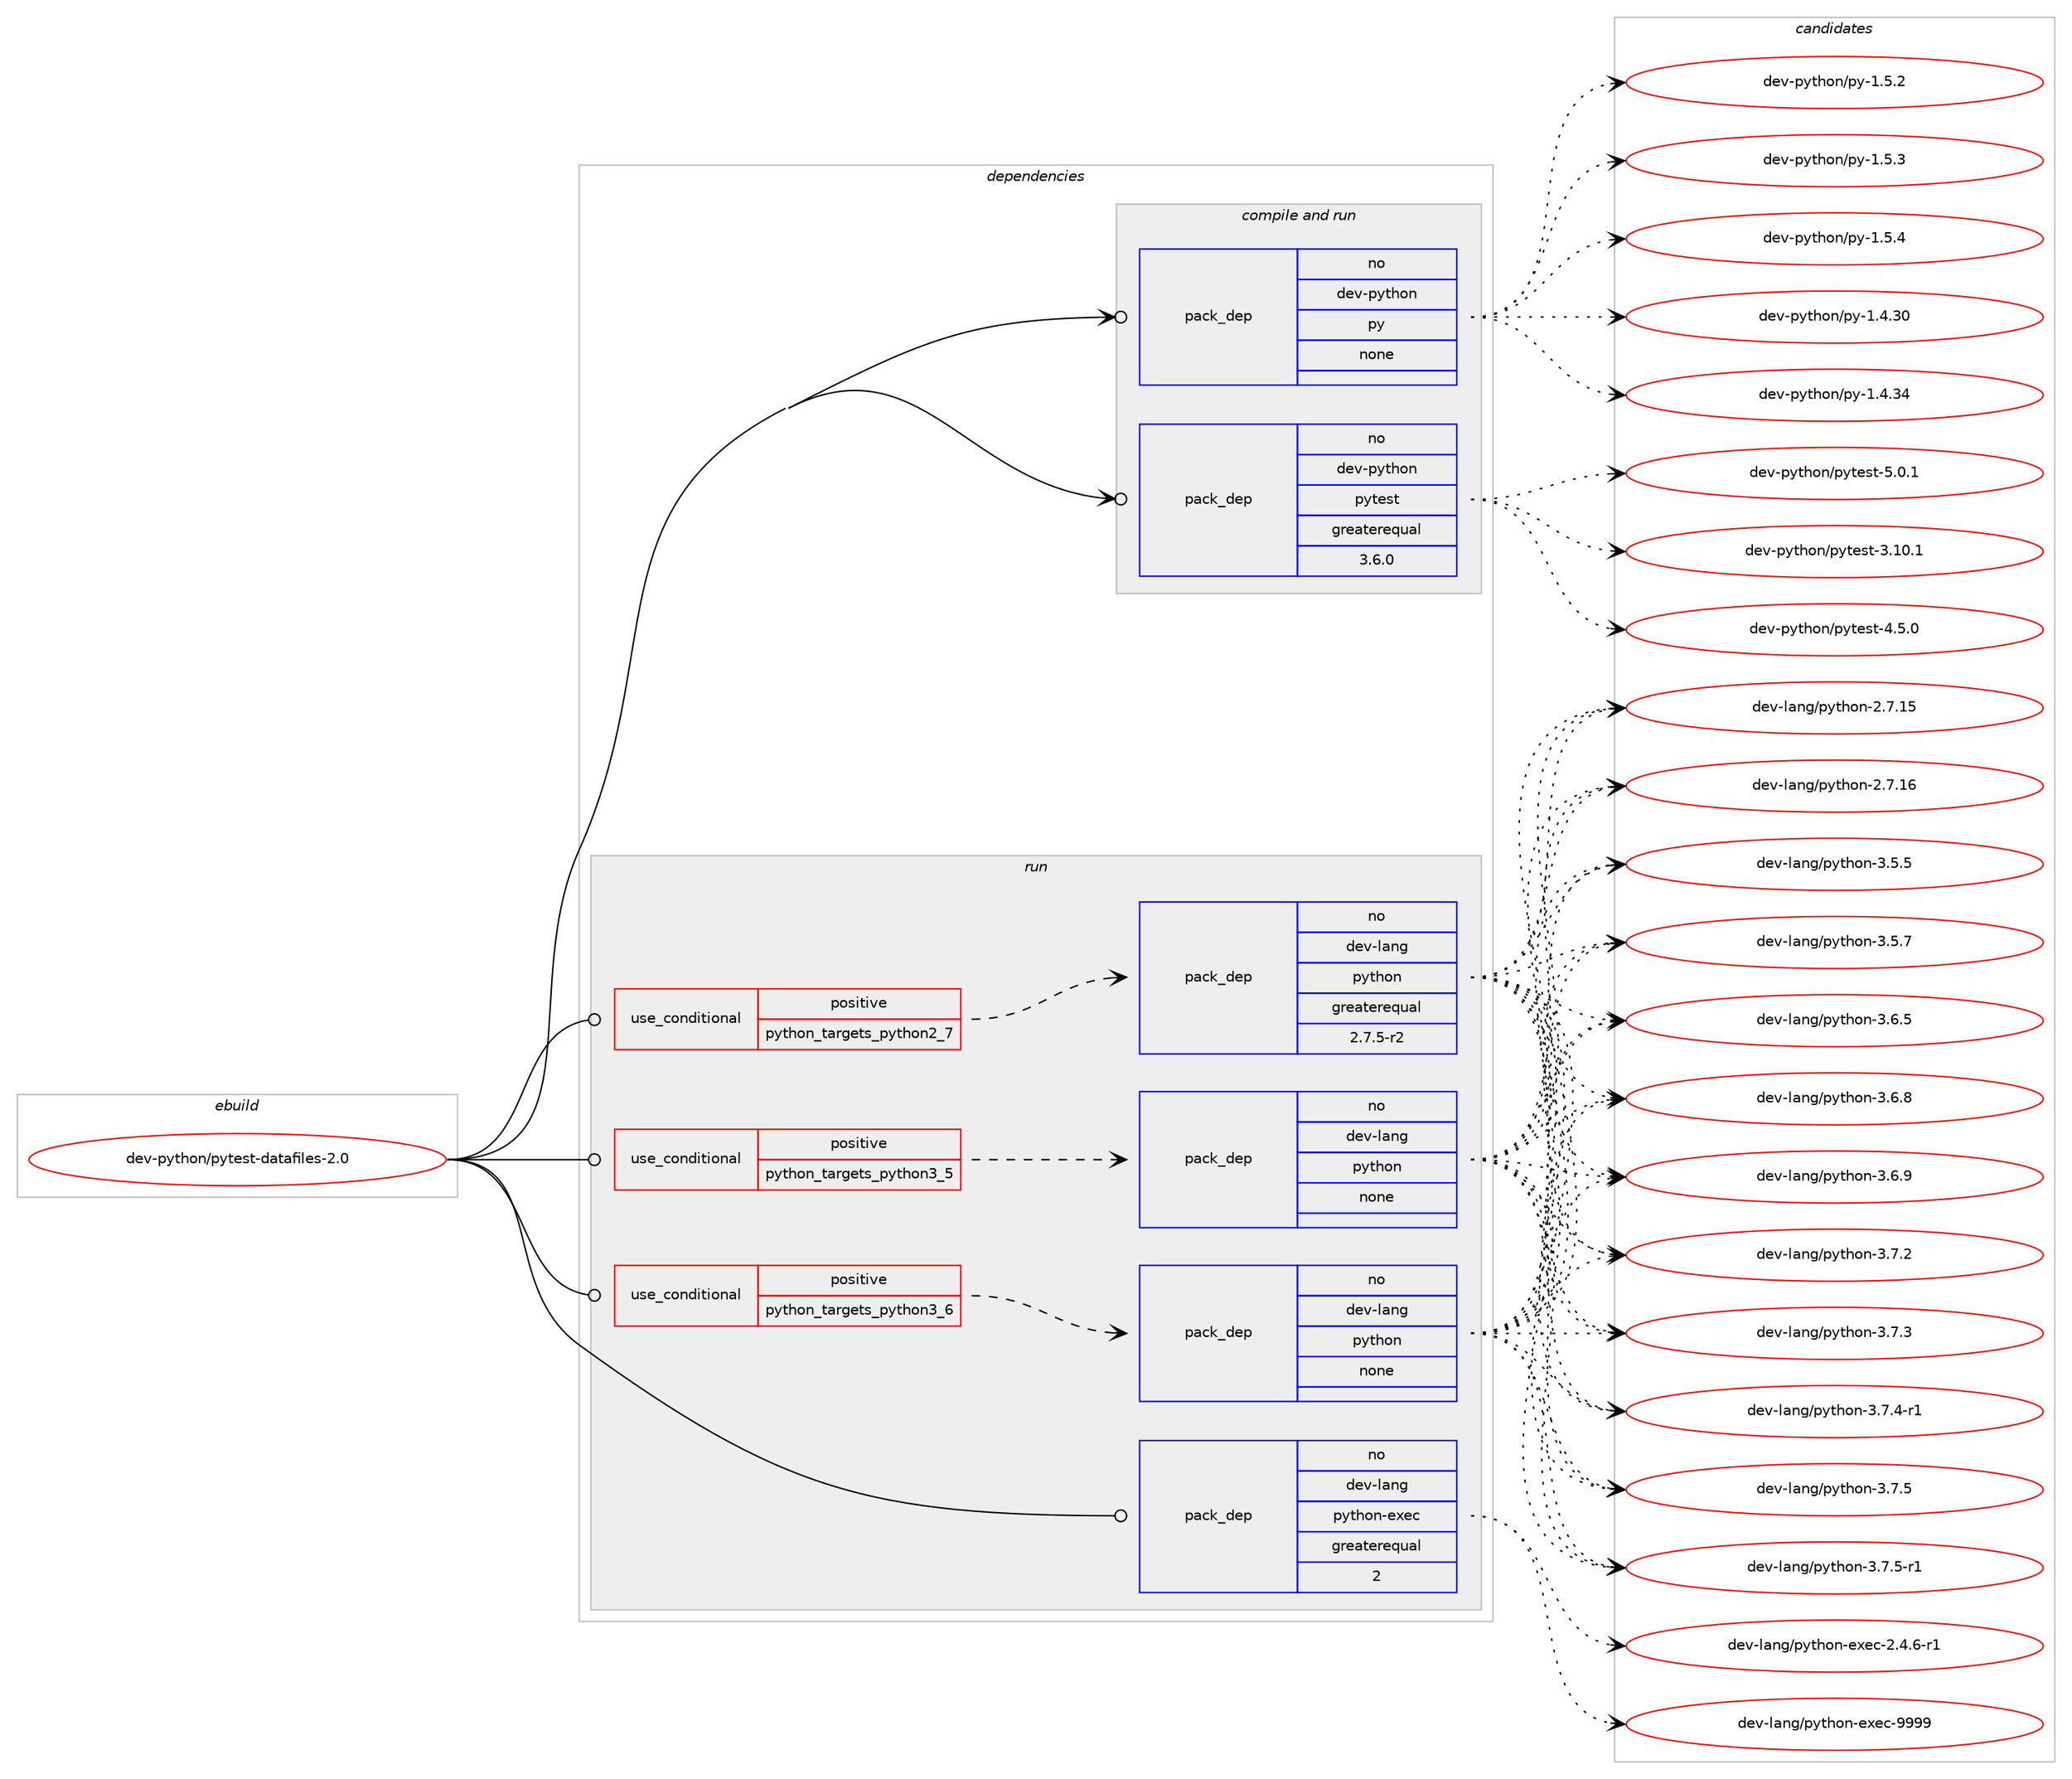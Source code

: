 digraph prolog {

# *************
# Graph options
# *************

newrank=true;
concentrate=true;
compound=true;
graph [rankdir=LR,fontname=Helvetica,fontsize=10,ranksep=1.5];#, ranksep=2.5, nodesep=0.2];
edge  [arrowhead=vee];
node  [fontname=Helvetica,fontsize=10];

# **********
# The ebuild
# **********

subgraph cluster_leftcol {
color=gray;
rank=same;
label=<<i>ebuild</i>>;
id [label="dev-python/pytest-datafiles-2.0", color=red, width=4, href="../dev-python/pytest-datafiles-2.0.svg"];
}

# ****************
# The dependencies
# ****************

subgraph cluster_midcol {
color=gray;
label=<<i>dependencies</i>>;
subgraph cluster_compile {
fillcolor="#eeeeee";
style=filled;
label=<<i>compile</i>>;
}
subgraph cluster_compileandrun {
fillcolor="#eeeeee";
style=filled;
label=<<i>compile and run</i>>;
subgraph pack470449 {
dependency629309 [label=<<TABLE BORDER="0" CELLBORDER="1" CELLSPACING="0" CELLPADDING="4" WIDTH="220"><TR><TD ROWSPAN="6" CELLPADDING="30">pack_dep</TD></TR><TR><TD WIDTH="110">no</TD></TR><TR><TD>dev-python</TD></TR><TR><TD>py</TD></TR><TR><TD>none</TD></TR><TR><TD></TD></TR></TABLE>>, shape=none, color=blue];
}
id:e -> dependency629309:w [weight=20,style="solid",arrowhead="odotvee"];
subgraph pack470450 {
dependency629310 [label=<<TABLE BORDER="0" CELLBORDER="1" CELLSPACING="0" CELLPADDING="4" WIDTH="220"><TR><TD ROWSPAN="6" CELLPADDING="30">pack_dep</TD></TR><TR><TD WIDTH="110">no</TD></TR><TR><TD>dev-python</TD></TR><TR><TD>pytest</TD></TR><TR><TD>greaterequal</TD></TR><TR><TD>3.6.0</TD></TR></TABLE>>, shape=none, color=blue];
}
id:e -> dependency629310:w [weight=20,style="solid",arrowhead="odotvee"];
}
subgraph cluster_run {
fillcolor="#eeeeee";
style=filled;
label=<<i>run</i>>;
subgraph cond146994 {
dependency629311 [label=<<TABLE BORDER="0" CELLBORDER="1" CELLSPACING="0" CELLPADDING="4"><TR><TD ROWSPAN="3" CELLPADDING="10">use_conditional</TD></TR><TR><TD>positive</TD></TR><TR><TD>python_targets_python2_7</TD></TR></TABLE>>, shape=none, color=red];
subgraph pack470451 {
dependency629312 [label=<<TABLE BORDER="0" CELLBORDER="1" CELLSPACING="0" CELLPADDING="4" WIDTH="220"><TR><TD ROWSPAN="6" CELLPADDING="30">pack_dep</TD></TR><TR><TD WIDTH="110">no</TD></TR><TR><TD>dev-lang</TD></TR><TR><TD>python</TD></TR><TR><TD>greaterequal</TD></TR><TR><TD>2.7.5-r2</TD></TR></TABLE>>, shape=none, color=blue];
}
dependency629311:e -> dependency629312:w [weight=20,style="dashed",arrowhead="vee"];
}
id:e -> dependency629311:w [weight=20,style="solid",arrowhead="odot"];
subgraph cond146995 {
dependency629313 [label=<<TABLE BORDER="0" CELLBORDER="1" CELLSPACING="0" CELLPADDING="4"><TR><TD ROWSPAN="3" CELLPADDING="10">use_conditional</TD></TR><TR><TD>positive</TD></TR><TR><TD>python_targets_python3_5</TD></TR></TABLE>>, shape=none, color=red];
subgraph pack470452 {
dependency629314 [label=<<TABLE BORDER="0" CELLBORDER="1" CELLSPACING="0" CELLPADDING="4" WIDTH="220"><TR><TD ROWSPAN="6" CELLPADDING="30">pack_dep</TD></TR><TR><TD WIDTH="110">no</TD></TR><TR><TD>dev-lang</TD></TR><TR><TD>python</TD></TR><TR><TD>none</TD></TR><TR><TD></TD></TR></TABLE>>, shape=none, color=blue];
}
dependency629313:e -> dependency629314:w [weight=20,style="dashed",arrowhead="vee"];
}
id:e -> dependency629313:w [weight=20,style="solid",arrowhead="odot"];
subgraph cond146996 {
dependency629315 [label=<<TABLE BORDER="0" CELLBORDER="1" CELLSPACING="0" CELLPADDING="4"><TR><TD ROWSPAN="3" CELLPADDING="10">use_conditional</TD></TR><TR><TD>positive</TD></TR><TR><TD>python_targets_python3_6</TD></TR></TABLE>>, shape=none, color=red];
subgraph pack470453 {
dependency629316 [label=<<TABLE BORDER="0" CELLBORDER="1" CELLSPACING="0" CELLPADDING="4" WIDTH="220"><TR><TD ROWSPAN="6" CELLPADDING="30">pack_dep</TD></TR><TR><TD WIDTH="110">no</TD></TR><TR><TD>dev-lang</TD></TR><TR><TD>python</TD></TR><TR><TD>none</TD></TR><TR><TD></TD></TR></TABLE>>, shape=none, color=blue];
}
dependency629315:e -> dependency629316:w [weight=20,style="dashed",arrowhead="vee"];
}
id:e -> dependency629315:w [weight=20,style="solid",arrowhead="odot"];
subgraph pack470454 {
dependency629317 [label=<<TABLE BORDER="0" CELLBORDER="1" CELLSPACING="0" CELLPADDING="4" WIDTH="220"><TR><TD ROWSPAN="6" CELLPADDING="30">pack_dep</TD></TR><TR><TD WIDTH="110">no</TD></TR><TR><TD>dev-lang</TD></TR><TR><TD>python-exec</TD></TR><TR><TD>greaterequal</TD></TR><TR><TD>2</TD></TR></TABLE>>, shape=none, color=blue];
}
id:e -> dependency629317:w [weight=20,style="solid",arrowhead="odot"];
}
}

# **************
# The candidates
# **************

subgraph cluster_choices {
rank=same;
color=gray;
label=<<i>candidates</i>>;

subgraph choice470449 {
color=black;
nodesep=1;
choice100101118451121211161041111104711212145494652465148 [label="dev-python/py-1.4.30", color=red, width=4,href="../dev-python/py-1.4.30.svg"];
choice100101118451121211161041111104711212145494652465152 [label="dev-python/py-1.4.34", color=red, width=4,href="../dev-python/py-1.4.34.svg"];
choice1001011184511212111610411111047112121454946534650 [label="dev-python/py-1.5.2", color=red, width=4,href="../dev-python/py-1.5.2.svg"];
choice1001011184511212111610411111047112121454946534651 [label="dev-python/py-1.5.3", color=red, width=4,href="../dev-python/py-1.5.3.svg"];
choice1001011184511212111610411111047112121454946534652 [label="dev-python/py-1.5.4", color=red, width=4,href="../dev-python/py-1.5.4.svg"];
dependency629309:e -> choice100101118451121211161041111104711212145494652465148:w [style=dotted,weight="100"];
dependency629309:e -> choice100101118451121211161041111104711212145494652465152:w [style=dotted,weight="100"];
dependency629309:e -> choice1001011184511212111610411111047112121454946534650:w [style=dotted,weight="100"];
dependency629309:e -> choice1001011184511212111610411111047112121454946534651:w [style=dotted,weight="100"];
dependency629309:e -> choice1001011184511212111610411111047112121454946534652:w [style=dotted,weight="100"];
}
subgraph choice470450 {
color=black;
nodesep=1;
choice100101118451121211161041111104711212111610111511645514649484649 [label="dev-python/pytest-3.10.1", color=red, width=4,href="../dev-python/pytest-3.10.1.svg"];
choice1001011184511212111610411111047112121116101115116455246534648 [label="dev-python/pytest-4.5.0", color=red, width=4,href="../dev-python/pytest-4.5.0.svg"];
choice1001011184511212111610411111047112121116101115116455346484649 [label="dev-python/pytest-5.0.1", color=red, width=4,href="../dev-python/pytest-5.0.1.svg"];
dependency629310:e -> choice100101118451121211161041111104711212111610111511645514649484649:w [style=dotted,weight="100"];
dependency629310:e -> choice1001011184511212111610411111047112121116101115116455246534648:w [style=dotted,weight="100"];
dependency629310:e -> choice1001011184511212111610411111047112121116101115116455346484649:w [style=dotted,weight="100"];
}
subgraph choice470451 {
color=black;
nodesep=1;
choice10010111845108971101034711212111610411111045504655464953 [label="dev-lang/python-2.7.15", color=red, width=4,href="../dev-lang/python-2.7.15.svg"];
choice10010111845108971101034711212111610411111045504655464954 [label="dev-lang/python-2.7.16", color=red, width=4,href="../dev-lang/python-2.7.16.svg"];
choice100101118451089711010347112121116104111110455146534653 [label="dev-lang/python-3.5.5", color=red, width=4,href="../dev-lang/python-3.5.5.svg"];
choice100101118451089711010347112121116104111110455146534655 [label="dev-lang/python-3.5.7", color=red, width=4,href="../dev-lang/python-3.5.7.svg"];
choice100101118451089711010347112121116104111110455146544653 [label="dev-lang/python-3.6.5", color=red, width=4,href="../dev-lang/python-3.6.5.svg"];
choice100101118451089711010347112121116104111110455146544656 [label="dev-lang/python-3.6.8", color=red, width=4,href="../dev-lang/python-3.6.8.svg"];
choice100101118451089711010347112121116104111110455146544657 [label="dev-lang/python-3.6.9", color=red, width=4,href="../dev-lang/python-3.6.9.svg"];
choice100101118451089711010347112121116104111110455146554650 [label="dev-lang/python-3.7.2", color=red, width=4,href="../dev-lang/python-3.7.2.svg"];
choice100101118451089711010347112121116104111110455146554651 [label="dev-lang/python-3.7.3", color=red, width=4,href="../dev-lang/python-3.7.3.svg"];
choice1001011184510897110103471121211161041111104551465546524511449 [label="dev-lang/python-3.7.4-r1", color=red, width=4,href="../dev-lang/python-3.7.4-r1.svg"];
choice100101118451089711010347112121116104111110455146554653 [label="dev-lang/python-3.7.5", color=red, width=4,href="../dev-lang/python-3.7.5.svg"];
choice1001011184510897110103471121211161041111104551465546534511449 [label="dev-lang/python-3.7.5-r1", color=red, width=4,href="../dev-lang/python-3.7.5-r1.svg"];
dependency629312:e -> choice10010111845108971101034711212111610411111045504655464953:w [style=dotted,weight="100"];
dependency629312:e -> choice10010111845108971101034711212111610411111045504655464954:w [style=dotted,weight="100"];
dependency629312:e -> choice100101118451089711010347112121116104111110455146534653:w [style=dotted,weight="100"];
dependency629312:e -> choice100101118451089711010347112121116104111110455146534655:w [style=dotted,weight="100"];
dependency629312:e -> choice100101118451089711010347112121116104111110455146544653:w [style=dotted,weight="100"];
dependency629312:e -> choice100101118451089711010347112121116104111110455146544656:w [style=dotted,weight="100"];
dependency629312:e -> choice100101118451089711010347112121116104111110455146544657:w [style=dotted,weight="100"];
dependency629312:e -> choice100101118451089711010347112121116104111110455146554650:w [style=dotted,weight="100"];
dependency629312:e -> choice100101118451089711010347112121116104111110455146554651:w [style=dotted,weight="100"];
dependency629312:e -> choice1001011184510897110103471121211161041111104551465546524511449:w [style=dotted,weight="100"];
dependency629312:e -> choice100101118451089711010347112121116104111110455146554653:w [style=dotted,weight="100"];
dependency629312:e -> choice1001011184510897110103471121211161041111104551465546534511449:w [style=dotted,weight="100"];
}
subgraph choice470452 {
color=black;
nodesep=1;
choice10010111845108971101034711212111610411111045504655464953 [label="dev-lang/python-2.7.15", color=red, width=4,href="../dev-lang/python-2.7.15.svg"];
choice10010111845108971101034711212111610411111045504655464954 [label="dev-lang/python-2.7.16", color=red, width=4,href="../dev-lang/python-2.7.16.svg"];
choice100101118451089711010347112121116104111110455146534653 [label="dev-lang/python-3.5.5", color=red, width=4,href="../dev-lang/python-3.5.5.svg"];
choice100101118451089711010347112121116104111110455146534655 [label="dev-lang/python-3.5.7", color=red, width=4,href="../dev-lang/python-3.5.7.svg"];
choice100101118451089711010347112121116104111110455146544653 [label="dev-lang/python-3.6.5", color=red, width=4,href="../dev-lang/python-3.6.5.svg"];
choice100101118451089711010347112121116104111110455146544656 [label="dev-lang/python-3.6.8", color=red, width=4,href="../dev-lang/python-3.6.8.svg"];
choice100101118451089711010347112121116104111110455146544657 [label="dev-lang/python-3.6.9", color=red, width=4,href="../dev-lang/python-3.6.9.svg"];
choice100101118451089711010347112121116104111110455146554650 [label="dev-lang/python-3.7.2", color=red, width=4,href="../dev-lang/python-3.7.2.svg"];
choice100101118451089711010347112121116104111110455146554651 [label="dev-lang/python-3.7.3", color=red, width=4,href="../dev-lang/python-3.7.3.svg"];
choice1001011184510897110103471121211161041111104551465546524511449 [label="dev-lang/python-3.7.4-r1", color=red, width=4,href="../dev-lang/python-3.7.4-r1.svg"];
choice100101118451089711010347112121116104111110455146554653 [label="dev-lang/python-3.7.5", color=red, width=4,href="../dev-lang/python-3.7.5.svg"];
choice1001011184510897110103471121211161041111104551465546534511449 [label="dev-lang/python-3.7.5-r1", color=red, width=4,href="../dev-lang/python-3.7.5-r1.svg"];
dependency629314:e -> choice10010111845108971101034711212111610411111045504655464953:w [style=dotted,weight="100"];
dependency629314:e -> choice10010111845108971101034711212111610411111045504655464954:w [style=dotted,weight="100"];
dependency629314:e -> choice100101118451089711010347112121116104111110455146534653:w [style=dotted,weight="100"];
dependency629314:e -> choice100101118451089711010347112121116104111110455146534655:w [style=dotted,weight="100"];
dependency629314:e -> choice100101118451089711010347112121116104111110455146544653:w [style=dotted,weight="100"];
dependency629314:e -> choice100101118451089711010347112121116104111110455146544656:w [style=dotted,weight="100"];
dependency629314:e -> choice100101118451089711010347112121116104111110455146544657:w [style=dotted,weight="100"];
dependency629314:e -> choice100101118451089711010347112121116104111110455146554650:w [style=dotted,weight="100"];
dependency629314:e -> choice100101118451089711010347112121116104111110455146554651:w [style=dotted,weight="100"];
dependency629314:e -> choice1001011184510897110103471121211161041111104551465546524511449:w [style=dotted,weight="100"];
dependency629314:e -> choice100101118451089711010347112121116104111110455146554653:w [style=dotted,weight="100"];
dependency629314:e -> choice1001011184510897110103471121211161041111104551465546534511449:w [style=dotted,weight="100"];
}
subgraph choice470453 {
color=black;
nodesep=1;
choice10010111845108971101034711212111610411111045504655464953 [label="dev-lang/python-2.7.15", color=red, width=4,href="../dev-lang/python-2.7.15.svg"];
choice10010111845108971101034711212111610411111045504655464954 [label="dev-lang/python-2.7.16", color=red, width=4,href="../dev-lang/python-2.7.16.svg"];
choice100101118451089711010347112121116104111110455146534653 [label="dev-lang/python-3.5.5", color=red, width=4,href="../dev-lang/python-3.5.5.svg"];
choice100101118451089711010347112121116104111110455146534655 [label="dev-lang/python-3.5.7", color=red, width=4,href="../dev-lang/python-3.5.7.svg"];
choice100101118451089711010347112121116104111110455146544653 [label="dev-lang/python-3.6.5", color=red, width=4,href="../dev-lang/python-3.6.5.svg"];
choice100101118451089711010347112121116104111110455146544656 [label="dev-lang/python-3.6.8", color=red, width=4,href="../dev-lang/python-3.6.8.svg"];
choice100101118451089711010347112121116104111110455146544657 [label="dev-lang/python-3.6.9", color=red, width=4,href="../dev-lang/python-3.6.9.svg"];
choice100101118451089711010347112121116104111110455146554650 [label="dev-lang/python-3.7.2", color=red, width=4,href="../dev-lang/python-3.7.2.svg"];
choice100101118451089711010347112121116104111110455146554651 [label="dev-lang/python-3.7.3", color=red, width=4,href="../dev-lang/python-3.7.3.svg"];
choice1001011184510897110103471121211161041111104551465546524511449 [label="dev-lang/python-3.7.4-r1", color=red, width=4,href="../dev-lang/python-3.7.4-r1.svg"];
choice100101118451089711010347112121116104111110455146554653 [label="dev-lang/python-3.7.5", color=red, width=4,href="../dev-lang/python-3.7.5.svg"];
choice1001011184510897110103471121211161041111104551465546534511449 [label="dev-lang/python-3.7.5-r1", color=red, width=4,href="../dev-lang/python-3.7.5-r1.svg"];
dependency629316:e -> choice10010111845108971101034711212111610411111045504655464953:w [style=dotted,weight="100"];
dependency629316:e -> choice10010111845108971101034711212111610411111045504655464954:w [style=dotted,weight="100"];
dependency629316:e -> choice100101118451089711010347112121116104111110455146534653:w [style=dotted,weight="100"];
dependency629316:e -> choice100101118451089711010347112121116104111110455146534655:w [style=dotted,weight="100"];
dependency629316:e -> choice100101118451089711010347112121116104111110455146544653:w [style=dotted,weight="100"];
dependency629316:e -> choice100101118451089711010347112121116104111110455146544656:w [style=dotted,weight="100"];
dependency629316:e -> choice100101118451089711010347112121116104111110455146544657:w [style=dotted,weight="100"];
dependency629316:e -> choice100101118451089711010347112121116104111110455146554650:w [style=dotted,weight="100"];
dependency629316:e -> choice100101118451089711010347112121116104111110455146554651:w [style=dotted,weight="100"];
dependency629316:e -> choice1001011184510897110103471121211161041111104551465546524511449:w [style=dotted,weight="100"];
dependency629316:e -> choice100101118451089711010347112121116104111110455146554653:w [style=dotted,weight="100"];
dependency629316:e -> choice1001011184510897110103471121211161041111104551465546534511449:w [style=dotted,weight="100"];
}
subgraph choice470454 {
color=black;
nodesep=1;
choice10010111845108971101034711212111610411111045101120101994550465246544511449 [label="dev-lang/python-exec-2.4.6-r1", color=red, width=4,href="../dev-lang/python-exec-2.4.6-r1.svg"];
choice10010111845108971101034711212111610411111045101120101994557575757 [label="dev-lang/python-exec-9999", color=red, width=4,href="../dev-lang/python-exec-9999.svg"];
dependency629317:e -> choice10010111845108971101034711212111610411111045101120101994550465246544511449:w [style=dotted,weight="100"];
dependency629317:e -> choice10010111845108971101034711212111610411111045101120101994557575757:w [style=dotted,weight="100"];
}
}

}
